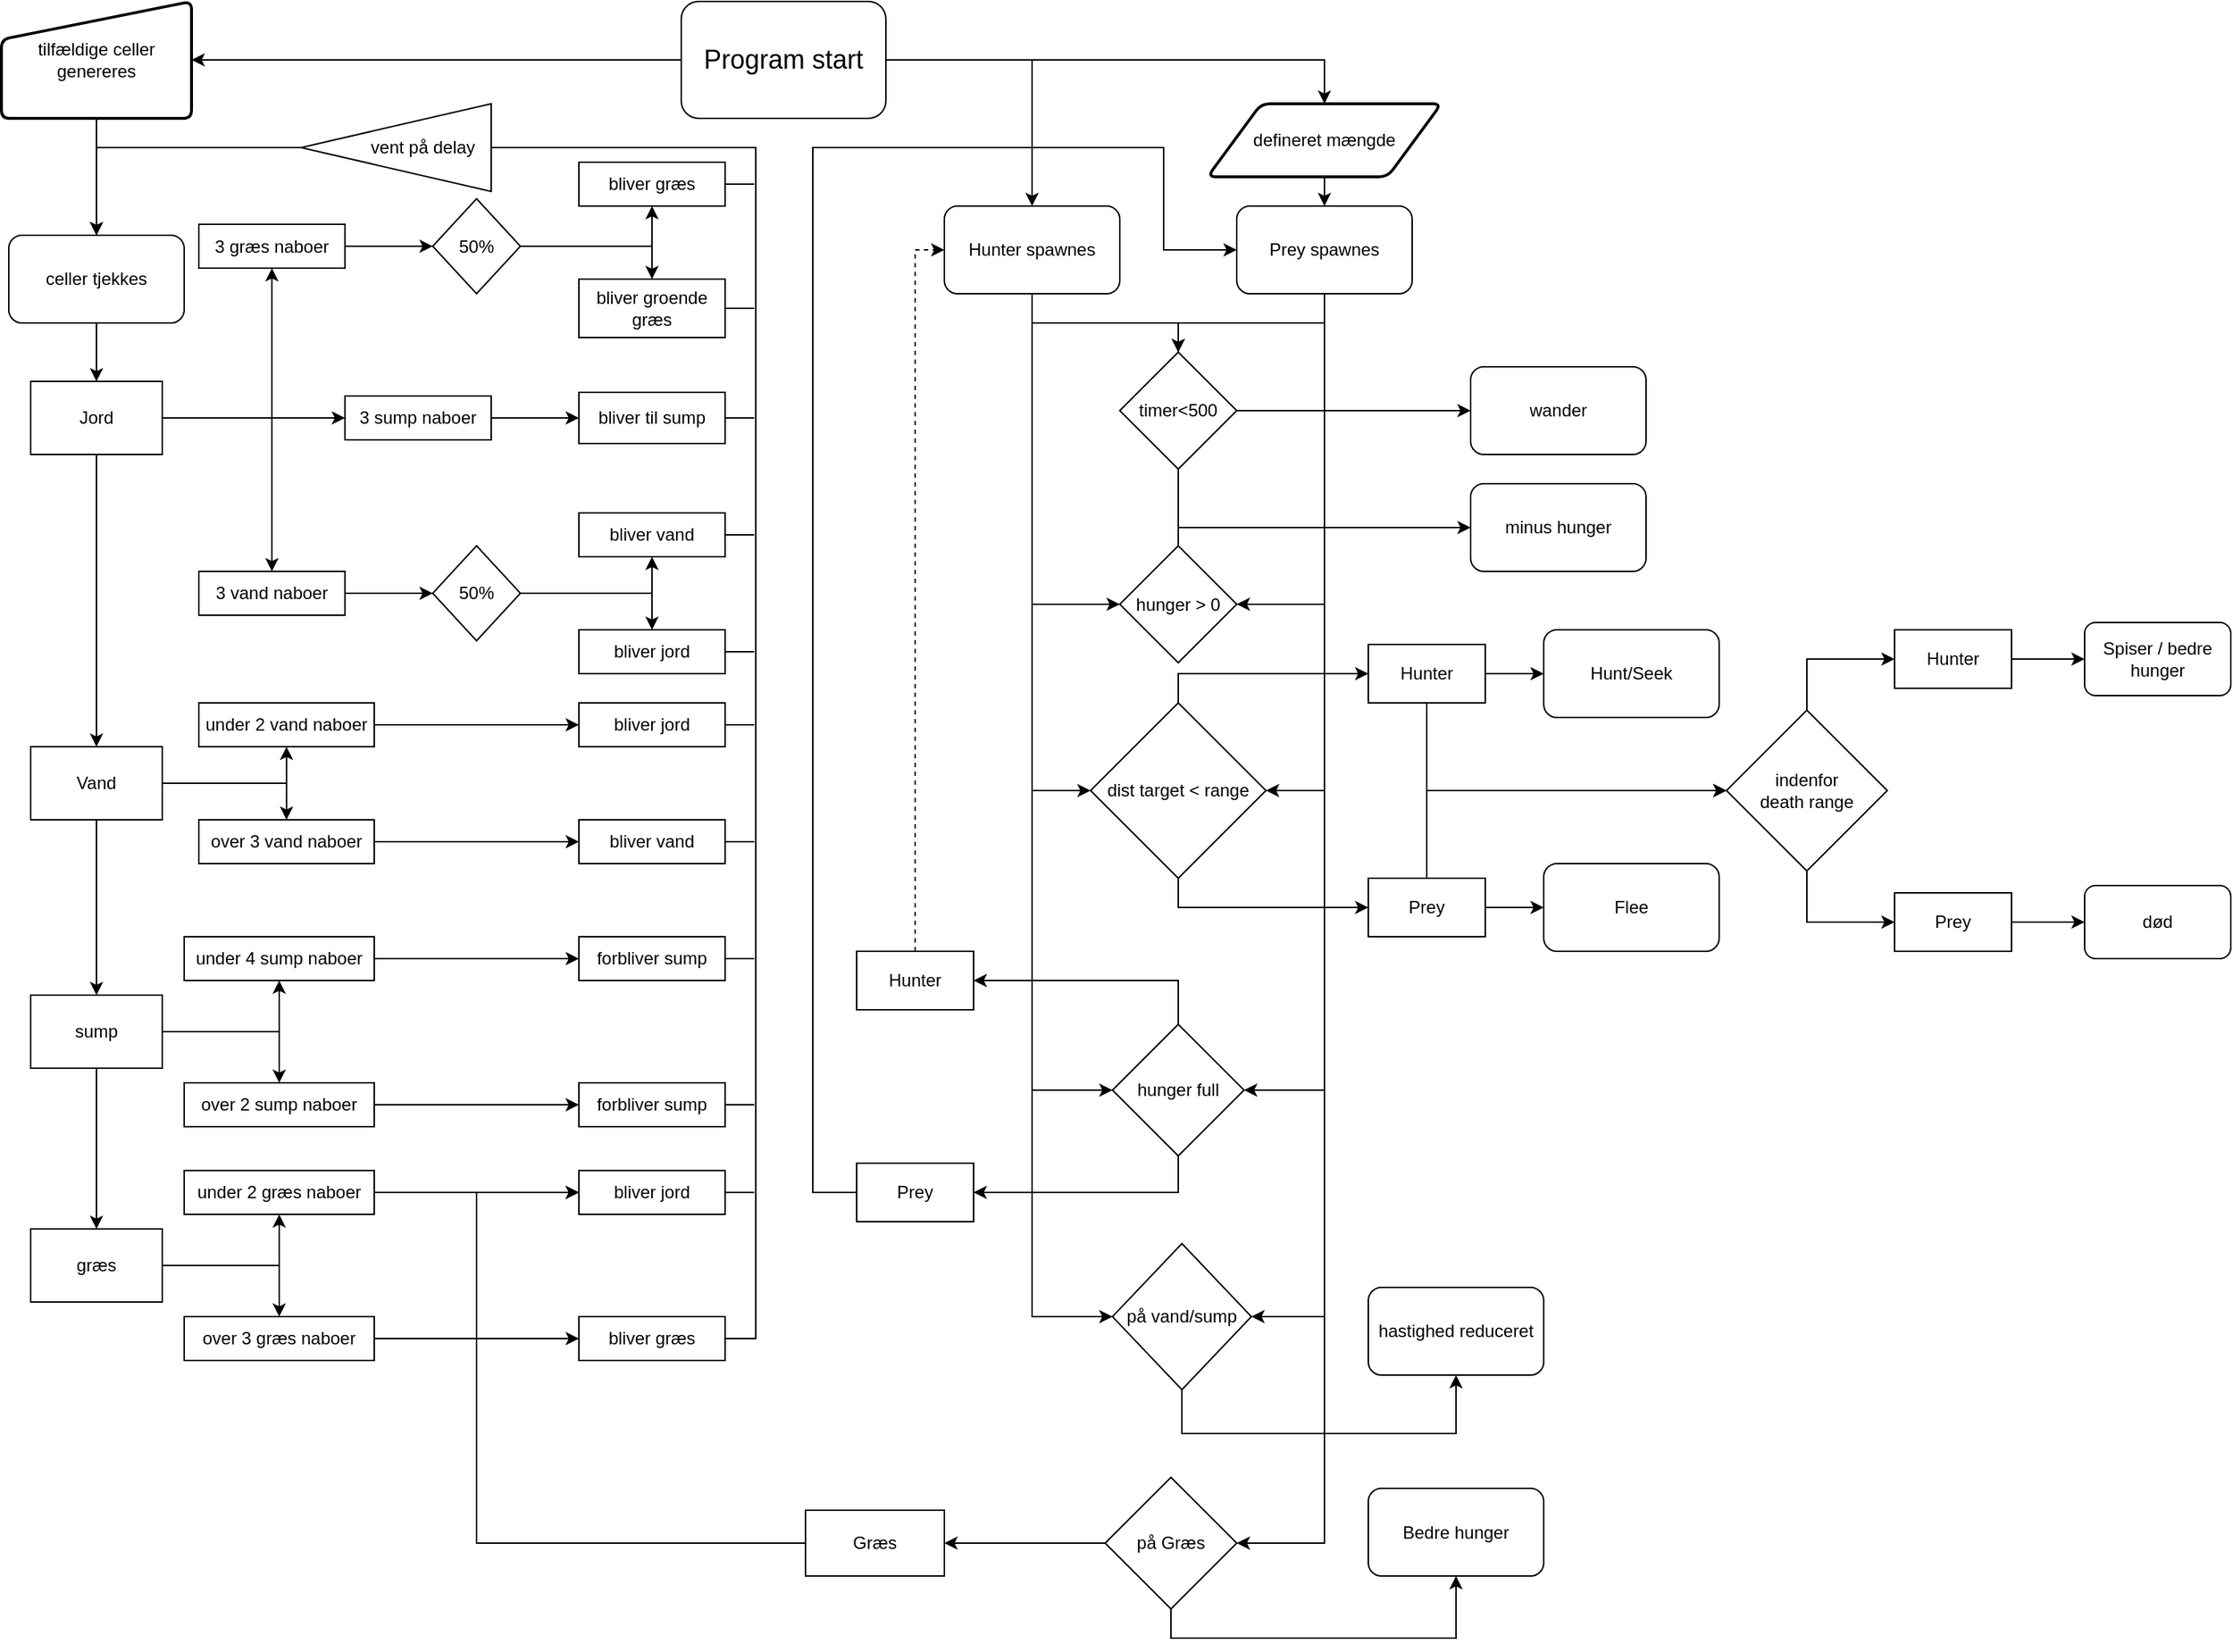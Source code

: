 <mxfile version="21.3.8" type="device">
  <diagram name="Page-1" id="929967ad-93f9-6ef4-fab6-5d389245f69c">
    <mxGraphModel dx="2607" dy="1371" grid="1" gridSize="10" guides="1" tooltips="1" connect="1" arrows="1" fold="1" page="1" pageScale="1.5" pageWidth="1169" pageHeight="826" background="none" math="0" shadow="0">
      <root>
        <mxCell id="0" style=";html=1;" />
        <mxCell id="1" style=";html=1;" parent="0" />
        <mxCell id="o2AJ-vpnt4ydMoMnxQxD-68" style="edgeStyle=orthogonalEdgeStyle;rounded=0;orthogonalLoop=1;jettySize=auto;html=1;entryX=0.5;entryY=0;entryDx=0;entryDy=0;" parent="1" source="o2AJ-vpnt4ydMoMnxQxD-2" target="o2AJ-vpnt4ydMoMnxQxD-69" edge="1">
          <mxGeometry relative="1" as="geometry">
            <mxPoint x="720" y="100" as="targetPoint" />
          </mxGeometry>
        </mxCell>
        <mxCell id="o2AJ-vpnt4ydMoMnxQxD-74" style="edgeStyle=orthogonalEdgeStyle;rounded=0;orthogonalLoop=1;jettySize=auto;html=1;" parent="1" source="o2AJ-vpnt4ydMoMnxQxD-117" target="o2AJ-vpnt4ydMoMnxQxD-75" edge="1">
          <mxGeometry relative="1" as="geometry">
            <mxPoint x="980" y="60" as="targetPoint" />
          </mxGeometry>
        </mxCell>
        <mxCell id="o2AJ-vpnt4ydMoMnxQxD-2" value="&lt;font style=&quot;font-size: 18px;&quot;&gt;Program start&lt;/font&gt;" style="rounded=1;whiteSpace=wrap;html=1;fontSize=12;glass=0;strokeWidth=1;shadow=0;" parent="1" vertex="1">
          <mxGeometry x="500" y="20" width="140" height="80" as="geometry" />
        </mxCell>
        <mxCell id="o2AJ-vpnt4ydMoMnxQxD-3" style="edgeStyle=orthogonalEdgeStyle;rounded=0;orthogonalLoop=1;jettySize=auto;html=1;entryX=0.5;entryY=0;entryDx=0;entryDy=0;" parent="1" source="o2AJ-vpnt4ydMoMnxQxD-4" target="o2AJ-vpnt4ydMoMnxQxD-9" edge="1">
          <mxGeometry relative="1" as="geometry" />
        </mxCell>
        <mxCell id="o2AJ-vpnt4ydMoMnxQxD-4" value="celler tjekkes" style="whiteSpace=wrap;html=1;rounded=1;glass=0;strokeWidth=1;shadow=0;" parent="1" vertex="1">
          <mxGeometry x="40" y="180" width="120" height="60" as="geometry" />
        </mxCell>
        <mxCell id="o2AJ-vpnt4ydMoMnxQxD-5" value="" style="edgeStyle=orthogonalEdgeStyle;rounded=0;orthogonalLoop=1;jettySize=auto;html=1;" parent="1" source="o2AJ-vpnt4ydMoMnxQxD-9" target="o2AJ-vpnt4ydMoMnxQxD-11" edge="1">
          <mxGeometry relative="1" as="geometry" />
        </mxCell>
        <mxCell id="o2AJ-vpnt4ydMoMnxQxD-6" style="edgeStyle=orthogonalEdgeStyle;rounded=0;orthogonalLoop=1;jettySize=auto;html=1;entryX=0.5;entryY=0;entryDx=0;entryDy=0;" parent="1" source="o2AJ-vpnt4ydMoMnxQxD-9" target="o2AJ-vpnt4ydMoMnxQxD-13" edge="1">
          <mxGeometry relative="1" as="geometry" />
        </mxCell>
        <mxCell id="o2AJ-vpnt4ydMoMnxQxD-7" style="edgeStyle=orthogonalEdgeStyle;rounded=0;orthogonalLoop=1;jettySize=auto;html=1;entryX=0;entryY=0.5;entryDx=0;entryDy=0;" parent="1" source="o2AJ-vpnt4ydMoMnxQxD-9" target="o2AJ-vpnt4ydMoMnxQxD-15" edge="1">
          <mxGeometry relative="1" as="geometry" />
        </mxCell>
        <mxCell id="o2AJ-vpnt4ydMoMnxQxD-8" style="edgeStyle=orthogonalEdgeStyle;rounded=0;orthogonalLoop=1;jettySize=auto;html=1;entryX=0.5;entryY=0;entryDx=0;entryDy=0;" parent="1" source="o2AJ-vpnt4ydMoMnxQxD-9" target="o2AJ-vpnt4ydMoMnxQxD-30" edge="1">
          <mxGeometry relative="1" as="geometry">
            <mxPoint x="100" y="490" as="targetPoint" />
          </mxGeometry>
        </mxCell>
        <mxCell id="o2AJ-vpnt4ydMoMnxQxD-9" value="Jord" style="rounded=0;whiteSpace=wrap;html=1;" parent="1" vertex="1">
          <mxGeometry x="55" y="280" width="90" height="50" as="geometry" />
        </mxCell>
        <mxCell id="o2AJ-vpnt4ydMoMnxQxD-10" style="edgeStyle=orthogonalEdgeStyle;rounded=0;orthogonalLoop=1;jettySize=auto;html=1;entryX=0;entryY=0.5;entryDx=0;entryDy=0;" parent="1" source="o2AJ-vpnt4ydMoMnxQxD-11" target="o2AJ-vpnt4ydMoMnxQxD-21" edge="1">
          <mxGeometry relative="1" as="geometry" />
        </mxCell>
        <mxCell id="o2AJ-vpnt4ydMoMnxQxD-11" value="3 græs naboer" style="whiteSpace=wrap;html=1;rounded=0;" parent="1" vertex="1">
          <mxGeometry x="170" y="172.5" width="100" height="30" as="geometry" />
        </mxCell>
        <mxCell id="o2AJ-vpnt4ydMoMnxQxD-12" value="" style="edgeStyle=orthogonalEdgeStyle;rounded=0;orthogonalLoop=1;jettySize=auto;html=1;" parent="1" source="o2AJ-vpnt4ydMoMnxQxD-13" target="o2AJ-vpnt4ydMoMnxQxD-18" edge="1">
          <mxGeometry relative="1" as="geometry" />
        </mxCell>
        <mxCell id="o2AJ-vpnt4ydMoMnxQxD-13" value="3 vand naboer" style="whiteSpace=wrap;html=1;rounded=0;" parent="1" vertex="1">
          <mxGeometry x="170" y="410" width="100" height="30" as="geometry" />
        </mxCell>
        <mxCell id="o2AJ-vpnt4ydMoMnxQxD-14" value="" style="edgeStyle=orthogonalEdgeStyle;rounded=0;orthogonalLoop=1;jettySize=auto;html=1;" parent="1" source="o2AJ-vpnt4ydMoMnxQxD-15" target="o2AJ-vpnt4ydMoMnxQxD-24" edge="1">
          <mxGeometry relative="1" as="geometry" />
        </mxCell>
        <mxCell id="o2AJ-vpnt4ydMoMnxQxD-15" value="3 sump naboer" style="whiteSpace=wrap;html=1;rounded=0;" parent="1" vertex="1">
          <mxGeometry x="270" y="290" width="100" height="30" as="geometry" />
        </mxCell>
        <mxCell id="o2AJ-vpnt4ydMoMnxQxD-16" style="edgeStyle=orthogonalEdgeStyle;rounded=0;orthogonalLoop=1;jettySize=auto;html=1;entryX=0.5;entryY=1;entryDx=0;entryDy=0;" parent="1" source="o2AJ-vpnt4ydMoMnxQxD-18" target="o2AJ-vpnt4ydMoMnxQxD-25" edge="1">
          <mxGeometry relative="1" as="geometry" />
        </mxCell>
        <mxCell id="o2AJ-vpnt4ydMoMnxQxD-17" style="edgeStyle=orthogonalEdgeStyle;rounded=0;orthogonalLoop=1;jettySize=auto;html=1;entryX=0.5;entryY=0;entryDx=0;entryDy=0;" parent="1" source="o2AJ-vpnt4ydMoMnxQxD-18" target="o2AJ-vpnt4ydMoMnxQxD-26" edge="1">
          <mxGeometry relative="1" as="geometry" />
        </mxCell>
        <mxCell id="o2AJ-vpnt4ydMoMnxQxD-18" value="50%" style="rhombus;whiteSpace=wrap;html=1;rounded=0;" parent="1" vertex="1">
          <mxGeometry x="330" y="392.5" width="60" height="65" as="geometry" />
        </mxCell>
        <mxCell id="o2AJ-vpnt4ydMoMnxQxD-19" style="edgeStyle=orthogonalEdgeStyle;rounded=0;orthogonalLoop=1;jettySize=auto;html=1;entryX=0.5;entryY=1;entryDx=0;entryDy=0;" parent="1" source="o2AJ-vpnt4ydMoMnxQxD-21" target="o2AJ-vpnt4ydMoMnxQxD-22" edge="1">
          <mxGeometry relative="1" as="geometry">
            <mxPoint x="460" y="150" as="targetPoint" />
          </mxGeometry>
        </mxCell>
        <mxCell id="o2AJ-vpnt4ydMoMnxQxD-20" style="edgeStyle=orthogonalEdgeStyle;rounded=0;orthogonalLoop=1;jettySize=auto;html=1;entryX=0.5;entryY=0;entryDx=0;entryDy=0;" parent="1" source="o2AJ-vpnt4ydMoMnxQxD-21" target="o2AJ-vpnt4ydMoMnxQxD-23" edge="1">
          <mxGeometry relative="1" as="geometry" />
        </mxCell>
        <mxCell id="o2AJ-vpnt4ydMoMnxQxD-21" value="50%" style="rhombus;whiteSpace=wrap;html=1;rounded=0;" parent="1" vertex="1">
          <mxGeometry x="330" y="155" width="60" height="65" as="geometry" />
        </mxCell>
        <mxCell id="o2AJ-vpnt4ydMoMnxQxD-67" style="edgeStyle=orthogonalEdgeStyle;rounded=0;orthogonalLoop=1;jettySize=auto;html=1;exitX=1;exitY=0.5;exitDx=0;exitDy=0;endArrow=none;endFill=0;" parent="1" source="o2AJ-vpnt4ydMoMnxQxD-22" edge="1">
          <mxGeometry relative="1" as="geometry">
            <mxPoint x="550" y="144.889" as="targetPoint" />
          </mxGeometry>
        </mxCell>
        <mxCell id="o2AJ-vpnt4ydMoMnxQxD-22" value="bliver græs" style="whiteSpace=wrap;html=1;rounded=0;" parent="1" vertex="1">
          <mxGeometry x="430" y="130" width="100" height="30" as="geometry" />
        </mxCell>
        <mxCell id="o2AJ-vpnt4ydMoMnxQxD-66" style="edgeStyle=orthogonalEdgeStyle;rounded=0;orthogonalLoop=1;jettySize=auto;html=1;exitX=1;exitY=0.5;exitDx=0;exitDy=0;endArrow=none;endFill=0;" parent="1" source="o2AJ-vpnt4ydMoMnxQxD-23" edge="1">
          <mxGeometry relative="1" as="geometry">
            <mxPoint x="550" y="229.889" as="targetPoint" />
          </mxGeometry>
        </mxCell>
        <mxCell id="o2AJ-vpnt4ydMoMnxQxD-23" value="bliver groende græs" style="whiteSpace=wrap;html=1;rounded=0;" parent="1" vertex="1">
          <mxGeometry x="430" y="210" width="100" height="40" as="geometry" />
        </mxCell>
        <mxCell id="o2AJ-vpnt4ydMoMnxQxD-65" style="edgeStyle=orthogonalEdgeStyle;rounded=0;orthogonalLoop=1;jettySize=auto;html=1;exitX=1;exitY=0.5;exitDx=0;exitDy=0;endArrow=none;endFill=0;" parent="1" source="o2AJ-vpnt4ydMoMnxQxD-24" edge="1">
          <mxGeometry relative="1" as="geometry">
            <mxPoint x="550" y="304.889" as="targetPoint" />
          </mxGeometry>
        </mxCell>
        <mxCell id="o2AJ-vpnt4ydMoMnxQxD-24" value="bliver til sump" style="whiteSpace=wrap;html=1;rounded=0;" parent="1" vertex="1">
          <mxGeometry x="430" y="287.5" width="100" height="35" as="geometry" />
        </mxCell>
        <mxCell id="o2AJ-vpnt4ydMoMnxQxD-64" style="edgeStyle=orthogonalEdgeStyle;rounded=0;orthogonalLoop=1;jettySize=auto;html=1;exitX=1;exitY=0.5;exitDx=0;exitDy=0;endArrow=none;endFill=0;" parent="1" source="o2AJ-vpnt4ydMoMnxQxD-25" edge="1">
          <mxGeometry relative="1" as="geometry">
            <mxPoint x="550" y="384.889" as="targetPoint" />
          </mxGeometry>
        </mxCell>
        <mxCell id="o2AJ-vpnt4ydMoMnxQxD-25" value="bliver vand" style="whiteSpace=wrap;html=1;rounded=0;" parent="1" vertex="1">
          <mxGeometry x="430" y="370" width="100" height="30" as="geometry" />
        </mxCell>
        <mxCell id="o2AJ-vpnt4ydMoMnxQxD-63" style="edgeStyle=orthogonalEdgeStyle;rounded=0;orthogonalLoop=1;jettySize=auto;html=1;endArrow=none;endFill=0;" parent="1" source="o2AJ-vpnt4ydMoMnxQxD-26" edge="1">
          <mxGeometry relative="1" as="geometry">
            <mxPoint x="550" y="465" as="targetPoint" />
          </mxGeometry>
        </mxCell>
        <mxCell id="o2AJ-vpnt4ydMoMnxQxD-26" value="bliver jord" style="whiteSpace=wrap;html=1;rounded=0;" parent="1" vertex="1">
          <mxGeometry x="430" y="450" width="100" height="30" as="geometry" />
        </mxCell>
        <mxCell id="o2AJ-vpnt4ydMoMnxQxD-27" style="edgeStyle=orthogonalEdgeStyle;rounded=0;orthogonalLoop=1;jettySize=auto;html=1;entryX=0.5;entryY=1;entryDx=0;entryDy=0;" parent="1" source="o2AJ-vpnt4ydMoMnxQxD-30" target="o2AJ-vpnt4ydMoMnxQxD-32" edge="1">
          <mxGeometry relative="1" as="geometry" />
        </mxCell>
        <mxCell id="o2AJ-vpnt4ydMoMnxQxD-28" style="edgeStyle=orthogonalEdgeStyle;rounded=0;orthogonalLoop=1;jettySize=auto;html=1;entryX=0.5;entryY=0;entryDx=0;entryDy=0;" parent="1" source="o2AJ-vpnt4ydMoMnxQxD-30" target="o2AJ-vpnt4ydMoMnxQxD-34" edge="1">
          <mxGeometry relative="1" as="geometry" />
        </mxCell>
        <mxCell id="o2AJ-vpnt4ydMoMnxQxD-29" style="edgeStyle=orthogonalEdgeStyle;rounded=0;orthogonalLoop=1;jettySize=auto;html=1;entryX=0.5;entryY=0;entryDx=0;entryDy=0;" parent="1" source="o2AJ-vpnt4ydMoMnxQxD-30" target="o2AJ-vpnt4ydMoMnxQxD-40" edge="1">
          <mxGeometry relative="1" as="geometry">
            <mxPoint x="100" y="690" as="targetPoint" />
          </mxGeometry>
        </mxCell>
        <mxCell id="o2AJ-vpnt4ydMoMnxQxD-30" value="Vand" style="rounded=0;whiteSpace=wrap;html=1;" parent="1" vertex="1">
          <mxGeometry x="55" y="530" width="90" height="50" as="geometry" />
        </mxCell>
        <mxCell id="o2AJ-vpnt4ydMoMnxQxD-31" value="" style="edgeStyle=orthogonalEdgeStyle;rounded=0;orthogonalLoop=1;jettySize=auto;html=1;entryX=0;entryY=0.5;entryDx=0;entryDy=0;" parent="1" source="o2AJ-vpnt4ydMoMnxQxD-32" target="o2AJ-vpnt4ydMoMnxQxD-35" edge="1">
          <mxGeometry relative="1" as="geometry">
            <mxPoint x="370" y="515" as="targetPoint" />
          </mxGeometry>
        </mxCell>
        <mxCell id="o2AJ-vpnt4ydMoMnxQxD-32" value="under 2 vand naboer" style="whiteSpace=wrap;html=1;rounded=0;" parent="1" vertex="1">
          <mxGeometry x="170" y="500" width="120" height="30" as="geometry" />
        </mxCell>
        <mxCell id="o2AJ-vpnt4ydMoMnxQxD-33" style="edgeStyle=orthogonalEdgeStyle;rounded=0;orthogonalLoop=1;jettySize=auto;html=1;entryX=0;entryY=0.5;entryDx=0;entryDy=0;" parent="1" source="o2AJ-vpnt4ydMoMnxQxD-34" target="o2AJ-vpnt4ydMoMnxQxD-36" edge="1">
          <mxGeometry relative="1" as="geometry" />
        </mxCell>
        <mxCell id="o2AJ-vpnt4ydMoMnxQxD-34" value="over 3 vand naboer" style="whiteSpace=wrap;html=1;rounded=0;" parent="1" vertex="1">
          <mxGeometry x="170" y="580" width="120" height="30" as="geometry" />
        </mxCell>
        <mxCell id="o2AJ-vpnt4ydMoMnxQxD-62" style="edgeStyle=orthogonalEdgeStyle;rounded=0;orthogonalLoop=1;jettySize=auto;html=1;exitX=1;exitY=0.5;exitDx=0;exitDy=0;endArrow=none;endFill=0;" parent="1" source="o2AJ-vpnt4ydMoMnxQxD-35" edge="1">
          <mxGeometry relative="1" as="geometry">
            <mxPoint x="550" y="514.889" as="targetPoint" />
          </mxGeometry>
        </mxCell>
        <mxCell id="o2AJ-vpnt4ydMoMnxQxD-35" value="bliver jord" style="whiteSpace=wrap;html=1;rounded=0;" parent="1" vertex="1">
          <mxGeometry x="430" y="500" width="100" height="30" as="geometry" />
        </mxCell>
        <mxCell id="o2AJ-vpnt4ydMoMnxQxD-61" style="edgeStyle=orthogonalEdgeStyle;rounded=0;orthogonalLoop=1;jettySize=auto;html=1;exitX=1;exitY=0.5;exitDx=0;exitDy=0;endArrow=none;endFill=0;" parent="1" source="o2AJ-vpnt4ydMoMnxQxD-36" edge="1">
          <mxGeometry relative="1" as="geometry">
            <mxPoint x="550" y="594.889" as="targetPoint" />
          </mxGeometry>
        </mxCell>
        <mxCell id="o2AJ-vpnt4ydMoMnxQxD-36" value="bliver vand" style="whiteSpace=wrap;html=1;rounded=0;" parent="1" vertex="1">
          <mxGeometry x="430" y="580" width="100" height="30" as="geometry" />
        </mxCell>
        <mxCell id="o2AJ-vpnt4ydMoMnxQxD-37" style="edgeStyle=orthogonalEdgeStyle;rounded=0;orthogonalLoop=1;jettySize=auto;html=1;entryX=0.5;entryY=1;entryDx=0;entryDy=0;" parent="1" source="o2AJ-vpnt4ydMoMnxQxD-40" target="o2AJ-vpnt4ydMoMnxQxD-45" edge="1">
          <mxGeometry relative="1" as="geometry" />
        </mxCell>
        <mxCell id="o2AJ-vpnt4ydMoMnxQxD-38" style="edgeStyle=orthogonalEdgeStyle;rounded=0;orthogonalLoop=1;jettySize=auto;html=1;entryX=0.5;entryY=0;entryDx=0;entryDy=0;" parent="1" source="o2AJ-vpnt4ydMoMnxQxD-40" target="o2AJ-vpnt4ydMoMnxQxD-47" edge="1">
          <mxGeometry relative="1" as="geometry" />
        </mxCell>
        <mxCell id="o2AJ-vpnt4ydMoMnxQxD-39" style="edgeStyle=orthogonalEdgeStyle;rounded=0;orthogonalLoop=1;jettySize=auto;html=1;entryX=0.5;entryY=0;entryDx=0;entryDy=0;" parent="1" source="o2AJ-vpnt4ydMoMnxQxD-40" target="o2AJ-vpnt4ydMoMnxQxD-43" edge="1">
          <mxGeometry relative="1" as="geometry" />
        </mxCell>
        <mxCell id="o2AJ-vpnt4ydMoMnxQxD-40" value="sump " style="rounded=0;whiteSpace=wrap;html=1;" parent="1" vertex="1">
          <mxGeometry x="55" y="700" width="90" height="50" as="geometry" />
        </mxCell>
        <mxCell id="o2AJ-vpnt4ydMoMnxQxD-41" style="edgeStyle=orthogonalEdgeStyle;rounded=0;orthogonalLoop=1;jettySize=auto;html=1;entryX=0.5;entryY=1;entryDx=0;entryDy=0;" parent="1" source="o2AJ-vpnt4ydMoMnxQxD-43" target="o2AJ-vpnt4ydMoMnxQxD-51" edge="1">
          <mxGeometry relative="1" as="geometry" />
        </mxCell>
        <mxCell id="o2AJ-vpnt4ydMoMnxQxD-42" style="edgeStyle=orthogonalEdgeStyle;rounded=0;orthogonalLoop=1;jettySize=auto;html=1;entryX=0.5;entryY=0;entryDx=0;entryDy=0;" parent="1" source="o2AJ-vpnt4ydMoMnxQxD-43" target="o2AJ-vpnt4ydMoMnxQxD-53" edge="1">
          <mxGeometry relative="1" as="geometry" />
        </mxCell>
        <mxCell id="o2AJ-vpnt4ydMoMnxQxD-43" value="græs" style="rounded=0;whiteSpace=wrap;html=1;" parent="1" vertex="1">
          <mxGeometry x="55" y="860" width="90" height="50" as="geometry" />
        </mxCell>
        <mxCell id="o2AJ-vpnt4ydMoMnxQxD-44" style="edgeStyle=orthogonalEdgeStyle;rounded=0;orthogonalLoop=1;jettySize=auto;html=1;" parent="1" source="o2AJ-vpnt4ydMoMnxQxD-45" edge="1">
          <mxGeometry relative="1" as="geometry">
            <mxPoint x="430" y="675" as="targetPoint" />
          </mxGeometry>
        </mxCell>
        <mxCell id="o2AJ-vpnt4ydMoMnxQxD-45" value="under 4 sump naboer" style="whiteSpace=wrap;html=1;rounded=0;" parent="1" vertex="1">
          <mxGeometry x="160" y="660" width="130" height="30" as="geometry" />
        </mxCell>
        <mxCell id="o2AJ-vpnt4ydMoMnxQxD-46" style="edgeStyle=orthogonalEdgeStyle;rounded=0;orthogonalLoop=1;jettySize=auto;html=1;" parent="1" source="o2AJ-vpnt4ydMoMnxQxD-47" target="o2AJ-vpnt4ydMoMnxQxD-49" edge="1">
          <mxGeometry relative="1" as="geometry" />
        </mxCell>
        <mxCell id="o2AJ-vpnt4ydMoMnxQxD-47" value="over 2 sump naboer" style="whiteSpace=wrap;html=1;rounded=0;" parent="1" vertex="1">
          <mxGeometry x="160" y="760" width="130" height="30" as="geometry" />
        </mxCell>
        <mxCell id="o2AJ-vpnt4ydMoMnxQxD-60" style="edgeStyle=orthogonalEdgeStyle;rounded=0;orthogonalLoop=1;jettySize=auto;html=1;exitX=1;exitY=0.5;exitDx=0;exitDy=0;endArrow=none;endFill=0;" parent="1" source="o2AJ-vpnt4ydMoMnxQxD-48" edge="1">
          <mxGeometry relative="1" as="geometry">
            <mxPoint x="550" y="674.889" as="targetPoint" />
          </mxGeometry>
        </mxCell>
        <mxCell id="o2AJ-vpnt4ydMoMnxQxD-48" value="forbliver sump" style="whiteSpace=wrap;html=1;rounded=0;" parent="1" vertex="1">
          <mxGeometry x="430" y="660" width="100" height="30" as="geometry" />
        </mxCell>
        <mxCell id="o2AJ-vpnt4ydMoMnxQxD-49" value="forbliver sump" style="whiteSpace=wrap;html=1;rounded=0;" parent="1" vertex="1">
          <mxGeometry x="430" y="760" width="100" height="30" as="geometry" />
        </mxCell>
        <mxCell id="o2AJ-vpnt4ydMoMnxQxD-50" style="edgeStyle=orthogonalEdgeStyle;rounded=0;orthogonalLoop=1;jettySize=auto;html=1;" parent="1" source="o2AJ-vpnt4ydMoMnxQxD-51" edge="1">
          <mxGeometry relative="1" as="geometry">
            <mxPoint x="430" y="835" as="targetPoint" />
          </mxGeometry>
        </mxCell>
        <mxCell id="o2AJ-vpnt4ydMoMnxQxD-51" value="under 2 græs naboer" style="whiteSpace=wrap;html=1;rounded=0;" parent="1" vertex="1">
          <mxGeometry x="160" y="820" width="130" height="30" as="geometry" />
        </mxCell>
        <mxCell id="o2AJ-vpnt4ydMoMnxQxD-52" style="edgeStyle=orthogonalEdgeStyle;rounded=0;orthogonalLoop=1;jettySize=auto;html=1;" parent="1" source="o2AJ-vpnt4ydMoMnxQxD-53" edge="1">
          <mxGeometry relative="1" as="geometry">
            <mxPoint x="430" y="935" as="targetPoint" />
          </mxGeometry>
        </mxCell>
        <mxCell id="o2AJ-vpnt4ydMoMnxQxD-53" value="over 3 græs naboer" style="whiteSpace=wrap;html=1;rounded=0;" parent="1" vertex="1">
          <mxGeometry x="160" y="920" width="130" height="30" as="geometry" />
        </mxCell>
        <mxCell id="o2AJ-vpnt4ydMoMnxQxD-57" style="edgeStyle=orthogonalEdgeStyle;rounded=0;orthogonalLoop=1;jettySize=auto;html=1;endArrow=none;endFill=0;" parent="1" source="o2AJ-vpnt4ydMoMnxQxD-54" edge="1">
          <mxGeometry relative="1" as="geometry">
            <mxPoint x="550" y="835" as="targetPoint" />
          </mxGeometry>
        </mxCell>
        <mxCell id="o2AJ-vpnt4ydMoMnxQxD-54" value="bliver jord" style="whiteSpace=wrap;html=1;rounded=0;" parent="1" vertex="1">
          <mxGeometry x="430" y="820" width="100" height="30" as="geometry" />
        </mxCell>
        <mxCell id="o2AJ-vpnt4ydMoMnxQxD-56" style="edgeStyle=orthogonalEdgeStyle;rounded=0;orthogonalLoop=1;jettySize=auto;html=1;entryX=0.5;entryY=0;entryDx=0;entryDy=0;" parent="1" source="o2AJ-vpnt4ydMoMnxQxD-70" target="o2AJ-vpnt4ydMoMnxQxD-4" edge="1">
          <mxGeometry relative="1" as="geometry">
            <mxPoint x="90" y="100" as="targetPoint" />
            <Array as="points" />
          </mxGeometry>
        </mxCell>
        <mxCell id="o2AJ-vpnt4ydMoMnxQxD-55" value="bliver græs" style="whiteSpace=wrap;html=1;rounded=0;" parent="1" vertex="1">
          <mxGeometry x="430" y="920" width="100" height="30" as="geometry" />
        </mxCell>
        <mxCell id="o2AJ-vpnt4ydMoMnxQxD-59" style="edgeStyle=orthogonalEdgeStyle;rounded=0;orthogonalLoop=1;jettySize=auto;html=1;endArrow=none;endFill=0;exitX=1;exitY=0.5;exitDx=0;exitDy=0;" parent="1" source="o2AJ-vpnt4ydMoMnxQxD-49" edge="1">
          <mxGeometry relative="1" as="geometry">
            <mxPoint x="550" y="775" as="targetPoint" />
            <mxPoint x="540" y="845" as="sourcePoint" />
            <Array as="points">
              <mxPoint x="540" y="775" />
              <mxPoint x="540" y="775" />
            </Array>
          </mxGeometry>
        </mxCell>
        <mxCell id="o2AJ-vpnt4ydMoMnxQxD-79" value="" style="edgeStyle=orthogonalEdgeStyle;rounded=0;orthogonalLoop=1;jettySize=auto;html=1;entryX=0.5;entryY=0;entryDx=0;entryDy=0;" parent="1" source="o2AJ-vpnt4ydMoMnxQxD-69" target="o2AJ-vpnt4ydMoMnxQxD-82" edge="1">
          <mxGeometry relative="1" as="geometry">
            <mxPoint x="840.04" y="290.04" as="targetPoint" />
          </mxGeometry>
        </mxCell>
        <mxCell id="o2AJ-vpnt4ydMoMnxQxD-91" style="edgeStyle=orthogonalEdgeStyle;rounded=0;orthogonalLoop=1;jettySize=auto;html=1;entryX=0;entryY=0.5;entryDx=0;entryDy=0;" parent="1" source="o2AJ-vpnt4ydMoMnxQxD-69" target="o2AJ-vpnt4ydMoMnxQxD-86" edge="1">
          <mxGeometry relative="1" as="geometry" />
        </mxCell>
        <mxCell id="o2AJ-vpnt4ydMoMnxQxD-92" style="edgeStyle=orthogonalEdgeStyle;rounded=0;orthogonalLoop=1;jettySize=auto;html=1;entryX=0;entryY=0.5;entryDx=0;entryDy=0;" parent="1" source="o2AJ-vpnt4ydMoMnxQxD-69" target="o2AJ-vpnt4ydMoMnxQxD-94" edge="1">
          <mxGeometry relative="1" as="geometry">
            <mxPoint x="740" y="600" as="targetPoint" />
          </mxGeometry>
        </mxCell>
        <mxCell id="o2AJ-vpnt4ydMoMnxQxD-106" style="edgeStyle=orthogonalEdgeStyle;rounded=0;orthogonalLoop=1;jettySize=auto;html=1;" parent="1" source="o2AJ-vpnt4ydMoMnxQxD-69" target="o2AJ-vpnt4ydMoMnxQxD-107" edge="1">
          <mxGeometry relative="1" as="geometry">
            <mxPoint x="740" y="710" as="targetPoint" />
            <Array as="points">
              <mxPoint x="740" y="765" />
            </Array>
          </mxGeometry>
        </mxCell>
        <mxCell id="ZaYjlSe9mwDMuc2hTczg-5" style="edgeStyle=orthogonalEdgeStyle;rounded=0;orthogonalLoop=1;jettySize=auto;html=1;entryX=0;entryY=0.5;entryDx=0;entryDy=0;" edge="1" parent="1" source="o2AJ-vpnt4ydMoMnxQxD-69" target="ZaYjlSe9mwDMuc2hTczg-2">
          <mxGeometry relative="1" as="geometry" />
        </mxCell>
        <mxCell id="o2AJ-vpnt4ydMoMnxQxD-69" value="Hunter spawnes" style="rounded=1;whiteSpace=wrap;html=1;" parent="1" vertex="1">
          <mxGeometry x="680" y="160" width="120" height="60" as="geometry" />
        </mxCell>
        <mxCell id="o2AJ-vpnt4ydMoMnxQxD-73" value="" style="edgeStyle=orthogonalEdgeStyle;rounded=0;orthogonalLoop=1;jettySize=auto;html=1;entryX=0;entryY=0.5;entryDx=0;entryDy=0;endArrow=none;endFill=0;" parent="1" source="o2AJ-vpnt4ydMoMnxQxD-55" target="o2AJ-vpnt4ydMoMnxQxD-70" edge="1">
          <mxGeometry relative="1" as="geometry">
            <mxPoint x="370" y="100" as="targetPoint" />
            <mxPoint x="530" y="935" as="sourcePoint" />
            <Array as="points">
              <mxPoint x="551" y="935" />
              <mxPoint x="551" y="120" />
              <mxPoint x="370" y="120" />
            </Array>
          </mxGeometry>
        </mxCell>
        <mxCell id="o2AJ-vpnt4ydMoMnxQxD-70" value="&amp;nbsp;&amp;nbsp;&amp;nbsp;&amp;nbsp;&amp;nbsp;&amp;nbsp;&amp;nbsp;&amp;nbsp;&amp;nbsp;&amp;nbsp; vent på delay" style="triangle;whiteSpace=wrap;html=1;direction=west;" parent="1" vertex="1">
          <mxGeometry x="240" y="90" width="130" height="60" as="geometry" />
        </mxCell>
        <mxCell id="o2AJ-vpnt4ydMoMnxQxD-81" style="edgeStyle=orthogonalEdgeStyle;rounded=0;orthogonalLoop=1;jettySize=auto;html=1;entryX=0.5;entryY=0;entryDx=0;entryDy=0;" parent="1" source="o2AJ-vpnt4ydMoMnxQxD-75" target="o2AJ-vpnt4ydMoMnxQxD-82" edge="1">
          <mxGeometry relative="1" as="geometry">
            <mxPoint x="840" y="290" as="targetPoint" />
          </mxGeometry>
        </mxCell>
        <mxCell id="o2AJ-vpnt4ydMoMnxQxD-90" style="edgeStyle=orthogonalEdgeStyle;rounded=0;orthogonalLoop=1;jettySize=auto;html=1;entryX=1;entryY=0.5;entryDx=0;entryDy=0;" parent="1" source="o2AJ-vpnt4ydMoMnxQxD-75" target="o2AJ-vpnt4ydMoMnxQxD-86" edge="1">
          <mxGeometry relative="1" as="geometry" />
        </mxCell>
        <mxCell id="o2AJ-vpnt4ydMoMnxQxD-95" style="edgeStyle=orthogonalEdgeStyle;rounded=0;orthogonalLoop=1;jettySize=auto;html=1;entryX=1;entryY=0.5;entryDx=0;entryDy=0;" parent="1" source="o2AJ-vpnt4ydMoMnxQxD-75" target="o2AJ-vpnt4ydMoMnxQxD-94" edge="1">
          <mxGeometry relative="1" as="geometry" />
        </mxCell>
        <mxCell id="o2AJ-vpnt4ydMoMnxQxD-108" style="edgeStyle=orthogonalEdgeStyle;rounded=0;orthogonalLoop=1;jettySize=auto;html=1;entryX=1;entryY=0.5;entryDx=0;entryDy=0;" parent="1" source="o2AJ-vpnt4ydMoMnxQxD-75" target="o2AJ-vpnt4ydMoMnxQxD-107" edge="1">
          <mxGeometry relative="1" as="geometry" />
        </mxCell>
        <mxCell id="ZaYjlSe9mwDMuc2hTczg-1" style="edgeStyle=orthogonalEdgeStyle;rounded=0;orthogonalLoop=1;jettySize=auto;html=1;entryX=1;entryY=0.5;entryDx=0;entryDy=0;" edge="1" parent="1" source="o2AJ-vpnt4ydMoMnxQxD-75" target="ZaYjlSe9mwDMuc2hTczg-2">
          <mxGeometry relative="1" as="geometry">
            <mxPoint x="940" y="886" as="targetPoint" />
          </mxGeometry>
        </mxCell>
        <mxCell id="ZaYjlSe9mwDMuc2hTczg-6" style="edgeStyle=orthogonalEdgeStyle;rounded=0;orthogonalLoop=1;jettySize=auto;html=1;entryX=1;entryY=0.5;entryDx=0;entryDy=0;" edge="1" parent="1" source="o2AJ-vpnt4ydMoMnxQxD-75" target="ZaYjlSe9mwDMuc2hTczg-7">
          <mxGeometry relative="1" as="geometry">
            <mxPoint x="940" y="1063" as="targetPoint" />
          </mxGeometry>
        </mxCell>
        <mxCell id="o2AJ-vpnt4ydMoMnxQxD-75" value="Prey spawnes" style="rounded=1;whiteSpace=wrap;html=1;" parent="1" vertex="1">
          <mxGeometry x="880" y="160" width="120" height="60" as="geometry" />
        </mxCell>
        <mxCell id="o2AJ-vpnt4ydMoMnxQxD-84" value="" style="edgeStyle=orthogonalEdgeStyle;rounded=0;orthogonalLoop=1;jettySize=auto;html=1;" parent="1" source="o2AJ-vpnt4ydMoMnxQxD-82" target="o2AJ-vpnt4ydMoMnxQxD-83" edge="1">
          <mxGeometry relative="1" as="geometry" />
        </mxCell>
        <mxCell id="o2AJ-vpnt4ydMoMnxQxD-87" value="" style="edgeStyle=orthogonalEdgeStyle;rounded=0;orthogonalLoop=1;jettySize=auto;html=1;endArrow=none;endFill=0;" parent="1" source="o2AJ-vpnt4ydMoMnxQxD-82" target="o2AJ-vpnt4ydMoMnxQxD-86" edge="1">
          <mxGeometry relative="1" as="geometry" />
        </mxCell>
        <mxCell id="o2AJ-vpnt4ydMoMnxQxD-82" value="timer&amp;lt;500" style="rhombus;whiteSpace=wrap;html=1;" parent="1" vertex="1">
          <mxGeometry x="800" y="260" width="80" height="80" as="geometry" />
        </mxCell>
        <mxCell id="o2AJ-vpnt4ydMoMnxQxD-83" value="wander " style="rounded=1;whiteSpace=wrap;html=1;" parent="1" vertex="1">
          <mxGeometry x="1040" y="270" width="120" height="60" as="geometry" />
        </mxCell>
        <mxCell id="o2AJ-vpnt4ydMoMnxQxD-88" style="edgeStyle=orthogonalEdgeStyle;rounded=0;orthogonalLoop=1;jettySize=auto;html=1;" parent="1" source="o2AJ-vpnt4ydMoMnxQxD-86" target="o2AJ-vpnt4ydMoMnxQxD-89" edge="1">
          <mxGeometry relative="1" as="geometry">
            <mxPoint x="1040" y="380" as="targetPoint" />
            <Array as="points">
              <mxPoint x="840" y="380" />
              <mxPoint x="950" y="380" />
            </Array>
          </mxGeometry>
        </mxCell>
        <mxCell id="o2AJ-vpnt4ydMoMnxQxD-86" value="hunger &amp;gt; 0" style="rhombus;whiteSpace=wrap;html=1;" parent="1" vertex="1">
          <mxGeometry x="800" y="392.5" width="80" height="80" as="geometry" />
        </mxCell>
        <mxCell id="o2AJ-vpnt4ydMoMnxQxD-89" value="minus hunger" style="rounded=1;whiteSpace=wrap;html=1;" parent="1" vertex="1">
          <mxGeometry x="1040" y="350" width="120" height="60" as="geometry" />
        </mxCell>
        <mxCell id="o2AJ-vpnt4ydMoMnxQxD-96" style="edgeStyle=orthogonalEdgeStyle;rounded=0;orthogonalLoop=1;jettySize=auto;html=1;entryX=0;entryY=0.5;entryDx=0;entryDy=0;" parent="1" source="o2AJ-vpnt4ydMoMnxQxD-94" target="o2AJ-vpnt4ydMoMnxQxD-97" edge="1">
          <mxGeometry relative="1" as="geometry">
            <mxPoint x="1050" y="480" as="targetPoint" />
            <Array as="points">
              <mxPoint x="840" y="480" />
            </Array>
          </mxGeometry>
        </mxCell>
        <mxCell id="o2AJ-vpnt4ydMoMnxQxD-101" style="edgeStyle=orthogonalEdgeStyle;rounded=0;orthogonalLoop=1;jettySize=auto;html=1;" parent="1" source="o2AJ-vpnt4ydMoMnxQxD-94" target="o2AJ-vpnt4ydMoMnxQxD-102" edge="1">
          <mxGeometry relative="1" as="geometry">
            <mxPoint x="1070" y="640" as="targetPoint" />
            <Array as="points">
              <mxPoint x="840" y="640" />
            </Array>
          </mxGeometry>
        </mxCell>
        <mxCell id="o2AJ-vpnt4ydMoMnxQxD-94" value="dist target &amp;lt; range" style="rhombus;whiteSpace=wrap;html=1;" parent="1" vertex="1">
          <mxGeometry x="780" y="500" width="120" height="120" as="geometry" />
        </mxCell>
        <mxCell id="o2AJ-vpnt4ydMoMnxQxD-98" style="edgeStyle=orthogonalEdgeStyle;rounded=0;orthogonalLoop=1;jettySize=auto;html=1;" parent="1" source="o2AJ-vpnt4ydMoMnxQxD-97" target="o2AJ-vpnt4ydMoMnxQxD-99" edge="1">
          <mxGeometry relative="1" as="geometry">
            <mxPoint x="1110" y="480" as="targetPoint" />
          </mxGeometry>
        </mxCell>
        <mxCell id="ZaYjlSe9mwDMuc2hTczg-14" style="edgeStyle=orthogonalEdgeStyle;rounded=0;orthogonalLoop=1;jettySize=auto;html=1;entryX=0;entryY=0.5;entryDx=0;entryDy=0;" edge="1" parent="1" source="o2AJ-vpnt4ydMoMnxQxD-97" target="ZaYjlSe9mwDMuc2hTczg-13">
          <mxGeometry relative="1" as="geometry">
            <Array as="points">
              <mxPoint x="1010" y="560" />
            </Array>
          </mxGeometry>
        </mxCell>
        <mxCell id="o2AJ-vpnt4ydMoMnxQxD-97" value="Hunter" style="whiteSpace=wrap;html=1;" parent="1" vertex="1">
          <mxGeometry x="970" y="460" width="80" height="40" as="geometry" />
        </mxCell>
        <mxCell id="o2AJ-vpnt4ydMoMnxQxD-99" value="Hunt/Seek" style="rounded=1;whiteSpace=wrap;html=1;" parent="1" vertex="1">
          <mxGeometry x="1090" y="450" width="120" height="60" as="geometry" />
        </mxCell>
        <mxCell id="o2AJ-vpnt4ydMoMnxQxD-104" value="" style="edgeStyle=orthogonalEdgeStyle;rounded=0;orthogonalLoop=1;jettySize=auto;html=1;entryX=0;entryY=0.5;entryDx=0;entryDy=0;" parent="1" source="o2AJ-vpnt4ydMoMnxQxD-102" target="o2AJ-vpnt4ydMoMnxQxD-105" edge="1">
          <mxGeometry relative="1" as="geometry">
            <mxPoint x="1130" y="640" as="targetPoint" />
          </mxGeometry>
        </mxCell>
        <mxCell id="ZaYjlSe9mwDMuc2hTczg-15" style="edgeStyle=orthogonalEdgeStyle;rounded=0;orthogonalLoop=1;jettySize=auto;html=1;entryX=0;entryY=0.5;entryDx=0;entryDy=0;" edge="1" parent="1" source="o2AJ-vpnt4ydMoMnxQxD-102" target="ZaYjlSe9mwDMuc2hTczg-13">
          <mxGeometry relative="1" as="geometry">
            <Array as="points">
              <mxPoint x="1010" y="560" />
            </Array>
          </mxGeometry>
        </mxCell>
        <mxCell id="o2AJ-vpnt4ydMoMnxQxD-102" value="Prey" style="rounded=0;whiteSpace=wrap;html=1;" parent="1" vertex="1">
          <mxGeometry x="970" y="620" width="80" height="40" as="geometry" />
        </mxCell>
        <mxCell id="o2AJ-vpnt4ydMoMnxQxD-105" value="&lt;div&gt;Flee&lt;br&gt;&lt;/div&gt;" style="rounded=1;whiteSpace=wrap;html=1;" parent="1" vertex="1">
          <mxGeometry x="1090" y="610" width="120" height="60" as="geometry" />
        </mxCell>
        <mxCell id="ZaYjlSe9mwDMuc2hTczg-33" style="edgeStyle=orthogonalEdgeStyle;rounded=0;orthogonalLoop=1;jettySize=auto;html=1;entryX=1;entryY=0.5;entryDx=0;entryDy=0;" edge="1" parent="1" source="o2AJ-vpnt4ydMoMnxQxD-107" target="ZaYjlSe9mwDMuc2hTczg-34">
          <mxGeometry relative="1" as="geometry">
            <mxPoint x="710" y="810" as="targetPoint" />
            <Array as="points">
              <mxPoint x="840" y="835" />
            </Array>
          </mxGeometry>
        </mxCell>
        <mxCell id="ZaYjlSe9mwDMuc2hTczg-37" style="edgeStyle=orthogonalEdgeStyle;rounded=0;orthogonalLoop=1;jettySize=auto;html=1;entryX=1;entryY=0.5;entryDx=0;entryDy=0;" edge="1" parent="1" source="o2AJ-vpnt4ydMoMnxQxD-107" target="ZaYjlSe9mwDMuc2hTczg-36">
          <mxGeometry relative="1" as="geometry">
            <Array as="points">
              <mxPoint x="840" y="690" />
            </Array>
          </mxGeometry>
        </mxCell>
        <mxCell id="o2AJ-vpnt4ydMoMnxQxD-107" value="hunger full" style="rhombus;whiteSpace=wrap;html=1;" parent="1" vertex="1">
          <mxGeometry x="795" y="720" width="90" height="90" as="geometry" />
        </mxCell>
        <mxCell id="o2AJ-vpnt4ydMoMnxQxD-118" value="" style="edgeStyle=orthogonalEdgeStyle;rounded=0;orthogonalLoop=1;jettySize=auto;html=1;" parent="1" source="o2AJ-vpnt4ydMoMnxQxD-2" target="o2AJ-vpnt4ydMoMnxQxD-117" edge="1">
          <mxGeometry relative="1" as="geometry">
            <mxPoint x="940" y="160" as="targetPoint" />
            <mxPoint x="620" y="60" as="sourcePoint" />
            <Array as="points">
              <mxPoint x="940" y="60" />
            </Array>
          </mxGeometry>
        </mxCell>
        <mxCell id="o2AJ-vpnt4ydMoMnxQxD-117" value="defineret mængde" style="shape=parallelogram;html=1;strokeWidth=2;perimeter=parallelogramPerimeter;whiteSpace=wrap;rounded=1;arcSize=12;size=0.23;" parent="1" vertex="1">
          <mxGeometry x="860" y="90" width="160" height="50" as="geometry" />
        </mxCell>
        <mxCell id="ZaYjlSe9mwDMuc2hTczg-3" style="edgeStyle=orthogonalEdgeStyle;rounded=0;orthogonalLoop=1;jettySize=auto;html=1;" edge="1" parent="1" source="ZaYjlSe9mwDMuc2hTczg-2" target="ZaYjlSe9mwDMuc2hTczg-4">
          <mxGeometry relative="1" as="geometry">
            <mxPoint x="1010" y="920" as="targetPoint" />
            <Array as="points">
              <mxPoint x="843" y="1000" />
            </Array>
          </mxGeometry>
        </mxCell>
        <mxCell id="ZaYjlSe9mwDMuc2hTczg-2" value="på vand/sump" style="rhombus;whiteSpace=wrap;html=1;" vertex="1" parent="1">
          <mxGeometry x="795" y="870" width="95" height="100" as="geometry" />
        </mxCell>
        <mxCell id="ZaYjlSe9mwDMuc2hTczg-4" value="hastighed reduceret" style="rounded=1;whiteSpace=wrap;html=1;" vertex="1" parent="1">
          <mxGeometry x="970" y="900" width="120" height="60" as="geometry" />
        </mxCell>
        <mxCell id="ZaYjlSe9mwDMuc2hTczg-9" value="" style="edgeStyle=orthogonalEdgeStyle;rounded=0;orthogonalLoop=1;jettySize=auto;html=1;" edge="1" parent="1" source="ZaYjlSe9mwDMuc2hTczg-7" target="ZaYjlSe9mwDMuc2hTczg-8">
          <mxGeometry relative="1" as="geometry" />
        </mxCell>
        <mxCell id="ZaYjlSe9mwDMuc2hTczg-11" style="edgeStyle=orthogonalEdgeStyle;rounded=0;orthogonalLoop=1;jettySize=auto;html=1;" edge="1" parent="1" source="ZaYjlSe9mwDMuc2hTczg-7" target="ZaYjlSe9mwDMuc2hTczg-12">
          <mxGeometry relative="1" as="geometry">
            <mxPoint x="835" y="1160" as="targetPoint" />
            <Array as="points">
              <mxPoint x="835" y="1140" />
              <mxPoint x="1030" y="1140" />
            </Array>
          </mxGeometry>
        </mxCell>
        <mxCell id="ZaYjlSe9mwDMuc2hTczg-7" value="på Græs" style="rhombus;whiteSpace=wrap;html=1;" vertex="1" parent="1">
          <mxGeometry x="790" y="1030" width="90" height="90" as="geometry" />
        </mxCell>
        <mxCell id="ZaYjlSe9mwDMuc2hTczg-10" style="edgeStyle=orthogonalEdgeStyle;rounded=0;orthogonalLoop=1;jettySize=auto;html=1;entryX=0;entryY=0.5;entryDx=0;entryDy=0;" edge="1" parent="1" source="ZaYjlSe9mwDMuc2hTczg-8" target="o2AJ-vpnt4ydMoMnxQxD-54">
          <mxGeometry relative="1" as="geometry">
            <mxPoint x="350" y="830" as="targetPoint" />
            <Array as="points">
              <mxPoint x="360" y="1075" />
              <mxPoint x="360" y="835" />
            </Array>
          </mxGeometry>
        </mxCell>
        <mxCell id="ZaYjlSe9mwDMuc2hTczg-8" value="Græs" style="whiteSpace=wrap;html=1;" vertex="1" parent="1">
          <mxGeometry x="585" y="1052.5" width="95" height="45" as="geometry" />
        </mxCell>
        <mxCell id="ZaYjlSe9mwDMuc2hTczg-12" value="Bedre hunger" style="rounded=1;whiteSpace=wrap;html=1;" vertex="1" parent="1">
          <mxGeometry x="970" y="1037.5" width="120" height="60" as="geometry" />
        </mxCell>
        <mxCell id="ZaYjlSe9mwDMuc2hTczg-16" style="edgeStyle=orthogonalEdgeStyle;rounded=0;orthogonalLoop=1;jettySize=auto;html=1;" edge="1" parent="1" source="ZaYjlSe9mwDMuc2hTczg-13">
          <mxGeometry relative="1" as="geometry">
            <mxPoint x="1330" y="470.0" as="targetPoint" />
            <Array as="points">
              <mxPoint x="1270" y="470" />
            </Array>
          </mxGeometry>
        </mxCell>
        <mxCell id="ZaYjlSe9mwDMuc2hTczg-20" style="edgeStyle=orthogonalEdgeStyle;rounded=0;orthogonalLoop=1;jettySize=auto;html=1;entryX=0;entryY=0.5;entryDx=0;entryDy=0;" edge="1" parent="1" source="ZaYjlSe9mwDMuc2hTczg-13" target="ZaYjlSe9mwDMuc2hTczg-19">
          <mxGeometry relative="1" as="geometry">
            <Array as="points">
              <mxPoint x="1270" y="650" />
            </Array>
          </mxGeometry>
        </mxCell>
        <mxCell id="ZaYjlSe9mwDMuc2hTczg-13" value="&lt;div&gt;indenfor &lt;br&gt;&lt;/div&gt;&lt;div&gt;death range&lt;br&gt;&lt;/div&gt;" style="rhombus;whiteSpace=wrap;html=1;" vertex="1" parent="1">
          <mxGeometry x="1215" y="505" width="110" height="110" as="geometry" />
        </mxCell>
        <mxCell id="ZaYjlSe9mwDMuc2hTczg-25" style="edgeStyle=orthogonalEdgeStyle;rounded=0;orthogonalLoop=1;jettySize=auto;html=1;entryX=0;entryY=0.5;entryDx=0;entryDy=0;" edge="1" parent="1" source="ZaYjlSe9mwDMuc2hTczg-18" target="ZaYjlSe9mwDMuc2hTczg-24">
          <mxGeometry relative="1" as="geometry" />
        </mxCell>
        <mxCell id="ZaYjlSe9mwDMuc2hTczg-18" value="Hunter" style="whiteSpace=wrap;html=1;" vertex="1" parent="1">
          <mxGeometry x="1330" y="450" width="80" height="40" as="geometry" />
        </mxCell>
        <mxCell id="ZaYjlSe9mwDMuc2hTczg-23" style="edgeStyle=orthogonalEdgeStyle;rounded=0;orthogonalLoop=1;jettySize=auto;html=1;entryX=0;entryY=0.5;entryDx=0;entryDy=0;" edge="1" parent="1" source="ZaYjlSe9mwDMuc2hTczg-19" target="ZaYjlSe9mwDMuc2hTczg-21">
          <mxGeometry relative="1" as="geometry" />
        </mxCell>
        <mxCell id="ZaYjlSe9mwDMuc2hTczg-19" value="Prey" style="rounded=0;whiteSpace=wrap;html=1;" vertex="1" parent="1">
          <mxGeometry x="1330" y="630" width="80" height="40" as="geometry" />
        </mxCell>
        <mxCell id="ZaYjlSe9mwDMuc2hTczg-21" value="død" style="rounded=1;whiteSpace=wrap;html=1;" vertex="1" parent="1">
          <mxGeometry x="1460" y="625" width="100" height="50" as="geometry" />
        </mxCell>
        <mxCell id="ZaYjlSe9mwDMuc2hTczg-24" value="Spiser / bedre hunger" style="rounded=1;whiteSpace=wrap;html=1;" vertex="1" parent="1">
          <mxGeometry x="1460" y="445" width="100" height="50" as="geometry" />
        </mxCell>
        <mxCell id="ZaYjlSe9mwDMuc2hTczg-27" value="" style="edgeStyle=orthogonalEdgeStyle;rounded=0;orthogonalLoop=1;jettySize=auto;html=1;entryX=1;entryY=0.5;entryDx=0;entryDy=0;" edge="1" parent="1" source="o2AJ-vpnt4ydMoMnxQxD-2" target="ZaYjlSe9mwDMuc2hTczg-29">
          <mxGeometry relative="1" as="geometry">
            <mxPoint x="500" y="60" as="sourcePoint" />
            <mxPoint x="156.2" y="60" as="targetPoint" />
          </mxGeometry>
        </mxCell>
        <mxCell id="ZaYjlSe9mwDMuc2hTczg-31" style="edgeStyle=orthogonalEdgeStyle;rounded=0;orthogonalLoop=1;jettySize=auto;html=1;entryX=0.5;entryY=0;entryDx=0;entryDy=0;" edge="1" parent="1" source="ZaYjlSe9mwDMuc2hTczg-29" target="o2AJ-vpnt4ydMoMnxQxD-4">
          <mxGeometry relative="1" as="geometry" />
        </mxCell>
        <mxCell id="ZaYjlSe9mwDMuc2hTczg-29" value="tilfældige celler genereres" style="html=1;strokeWidth=2;shape=manualInput;whiteSpace=wrap;rounded=1;size=26;arcSize=11;" vertex="1" parent="1">
          <mxGeometry x="35" y="20" width="130" height="80" as="geometry" />
        </mxCell>
        <mxCell id="ZaYjlSe9mwDMuc2hTczg-38" style="edgeStyle=orthogonalEdgeStyle;rounded=0;orthogonalLoop=1;jettySize=auto;html=1;entryX=0;entryY=0.5;entryDx=0;entryDy=0;" edge="1" parent="1" source="ZaYjlSe9mwDMuc2hTczg-34" target="o2AJ-vpnt4ydMoMnxQxD-75">
          <mxGeometry relative="1" as="geometry">
            <mxPoint x="590" y="140" as="targetPoint" />
            <Array as="points">
              <mxPoint x="590" y="835" />
              <mxPoint x="590" y="120" />
              <mxPoint x="830" y="120" />
              <mxPoint x="830" y="190" />
            </Array>
          </mxGeometry>
        </mxCell>
        <mxCell id="ZaYjlSe9mwDMuc2hTczg-34" value="Prey" style="rounded=0;whiteSpace=wrap;html=1;" vertex="1" parent="1">
          <mxGeometry x="620" y="815" width="80" height="40" as="geometry" />
        </mxCell>
        <mxCell id="ZaYjlSe9mwDMuc2hTczg-39" style="edgeStyle=orthogonalEdgeStyle;rounded=0;orthogonalLoop=1;jettySize=auto;html=1;entryX=0;entryY=0.5;entryDx=0;entryDy=0;dashed=1;" edge="1" parent="1" source="ZaYjlSe9mwDMuc2hTczg-36" target="o2AJ-vpnt4ydMoMnxQxD-69">
          <mxGeometry relative="1" as="geometry">
            <Array as="points">
              <mxPoint x="660" y="190" />
            </Array>
          </mxGeometry>
        </mxCell>
        <mxCell id="ZaYjlSe9mwDMuc2hTczg-36" value="Hunter" style="whiteSpace=wrap;html=1;" vertex="1" parent="1">
          <mxGeometry x="620" y="670" width="80" height="40" as="geometry" />
        </mxCell>
      </root>
    </mxGraphModel>
  </diagram>
</mxfile>
